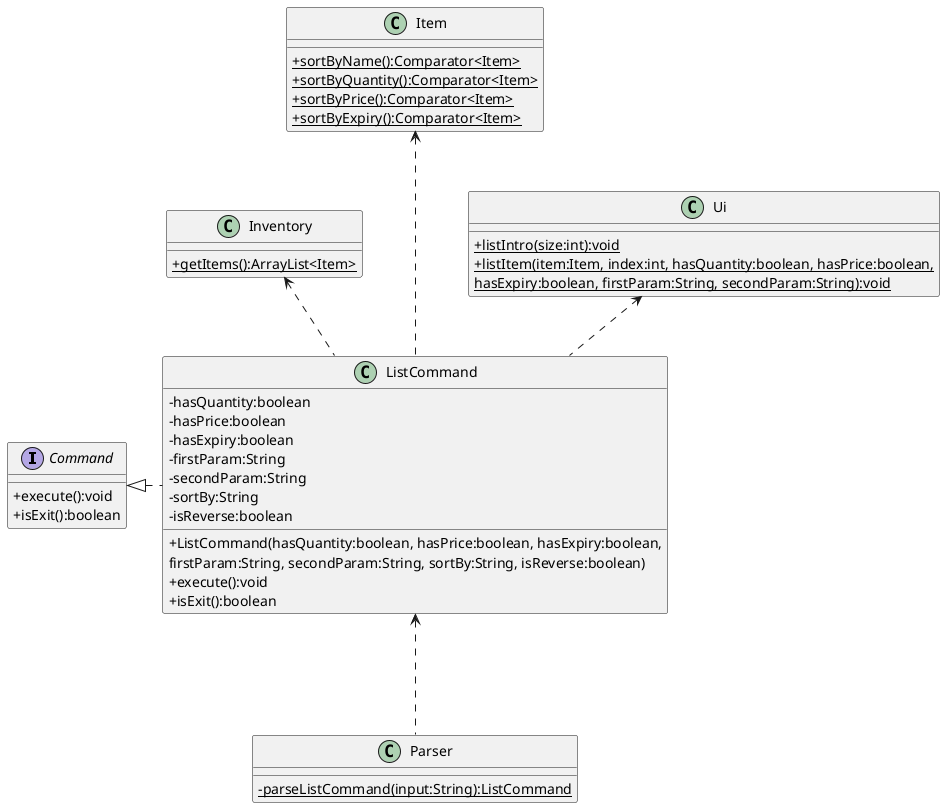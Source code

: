 @startuml
skinparam classAttributeIconSize 0

abstract class Command
class Inventory
class Item
class ListCommand
class Parser
class Ui

Command <|. ListCommand
Item <... ListCommand
Ui <.. ListCommand
Inventory <.. ListCommand
ListCommand <... Parser

interface Command {
    +execute():void
    +isExit():boolean
}

class ListCommand {
    -hasQuantity:boolean
    -hasPrice:boolean
    -hasExpiry:boolean
    -firstParam:String
    -secondParam:String
    -sortBy:String
    -isReverse:boolean
    +ListCommand(hasQuantity:boolean, hasPrice:boolean, hasExpiry:boolean,
    firstParam:String, secondParam:String, sortBy:String, isReverse:boolean)
    +execute():void
    +isExit():boolean
}

class Item {
    {static}+sortByName():Comparator<Item>
    {static}+sortByQuantity():Comparator<Item>
    {static}+sortByPrice():Comparator<Item>
    {static}+sortByExpiry():Comparator<Item>
}

class Inventory {
    {static}+getItems():ArrayList<Item>
}

class Ui {
     {static}+listIntro(size:int):void
    {static}+listItem(item:Item, index:int, hasQuantity:boolean, hasPrice:boolean,
    {static}hasExpiry:boolean, firstParam:String, secondParam:String):void
}

class Parser {
    {static}-parseListCommand(input:String):ListCommand
}
@enduml

@startuml
hide footbox
participant "SuperTracker" as SuperTracker <<class>> #f5e3a9
participant ":ListCommand" as ListCommand #cbf7f4
participant "Inventory" as Inventory <<class>> #d5eac2
participant "Item" as Item <<class>> #fbffb2
participant "Collections" as Collections <<class>> #ffcdd6
participant "Ui" as Ui <<class>> #e5c2ea
participant ":ArrayList<Item>" as ArrayList #bcf7cf

SuperTracker -> ListCommand : execute()
activate ListCommand #cbf7f4

ListCommand -> Inventory : getItems()
activate Inventory #d5eac2

Inventory -> ArrayList ** : new ArrayList<>(items:Collection<Item>)
activate ArrayList #bcf7cf
ArrayList --> Inventory : items:ArrayList<Item>
deactivate ArrayList

Inventory --> ListCommand : items:ArrayList<Item>
deactivate Inventory

ListCommand -> Ui : listIntro(size:int)
activate Ui #e5c2ea
Ui --> ListCommand
deactivate Ui

alt sortBy == "q"

ListCommand -> Item : sortByQuantity()
activate Item #fbffb2
Item --> ListCommand : comparator:Comparator<Item>
deactivate Item

else sortBy == "p"

ListCommand -> Item : sortByPrice()
activate Item #fbffb2
Item --> ListCommand : comparator:Comparator<Item>
deactivate Item

else sortBy == "e"

ListCommand -> Item : sortByExpiry()
activate Item #fbffb2
Item --> ListCommand : comparator:Comparator<Item>
deactivate Item


else else

ListCommand -> Item : sortByName()
activate Item #fbffb2
Item --> ListCommand : comparator:Comparator<Item>
deactivate Item



end

ListCommand -> ArrayList : sort(comparator:Comparator<Item>)
activate ArrayList #bcf7cf
ArrayList --> ListCommand
deactivate ArrayList

opt isReverse

ListCommand -> Collections : reverse(items:ArrayList<Item>)
activate Collections #ffcdd6
Collections --> ListCommand
deactivate Collections

end

loop items

ListCommand -> Ui : listItem(item:Item, index:int, hasQuantity:boolean, hasPrice:boolean, hasExpiry:boolean, firstParam:String, secondParam:String):void)
activate Ui #e5c2ea
Ui --> ListCommand
deactivate Ui

end

ListCommand --> SuperTracker
deactivate ListCommand
@enduml